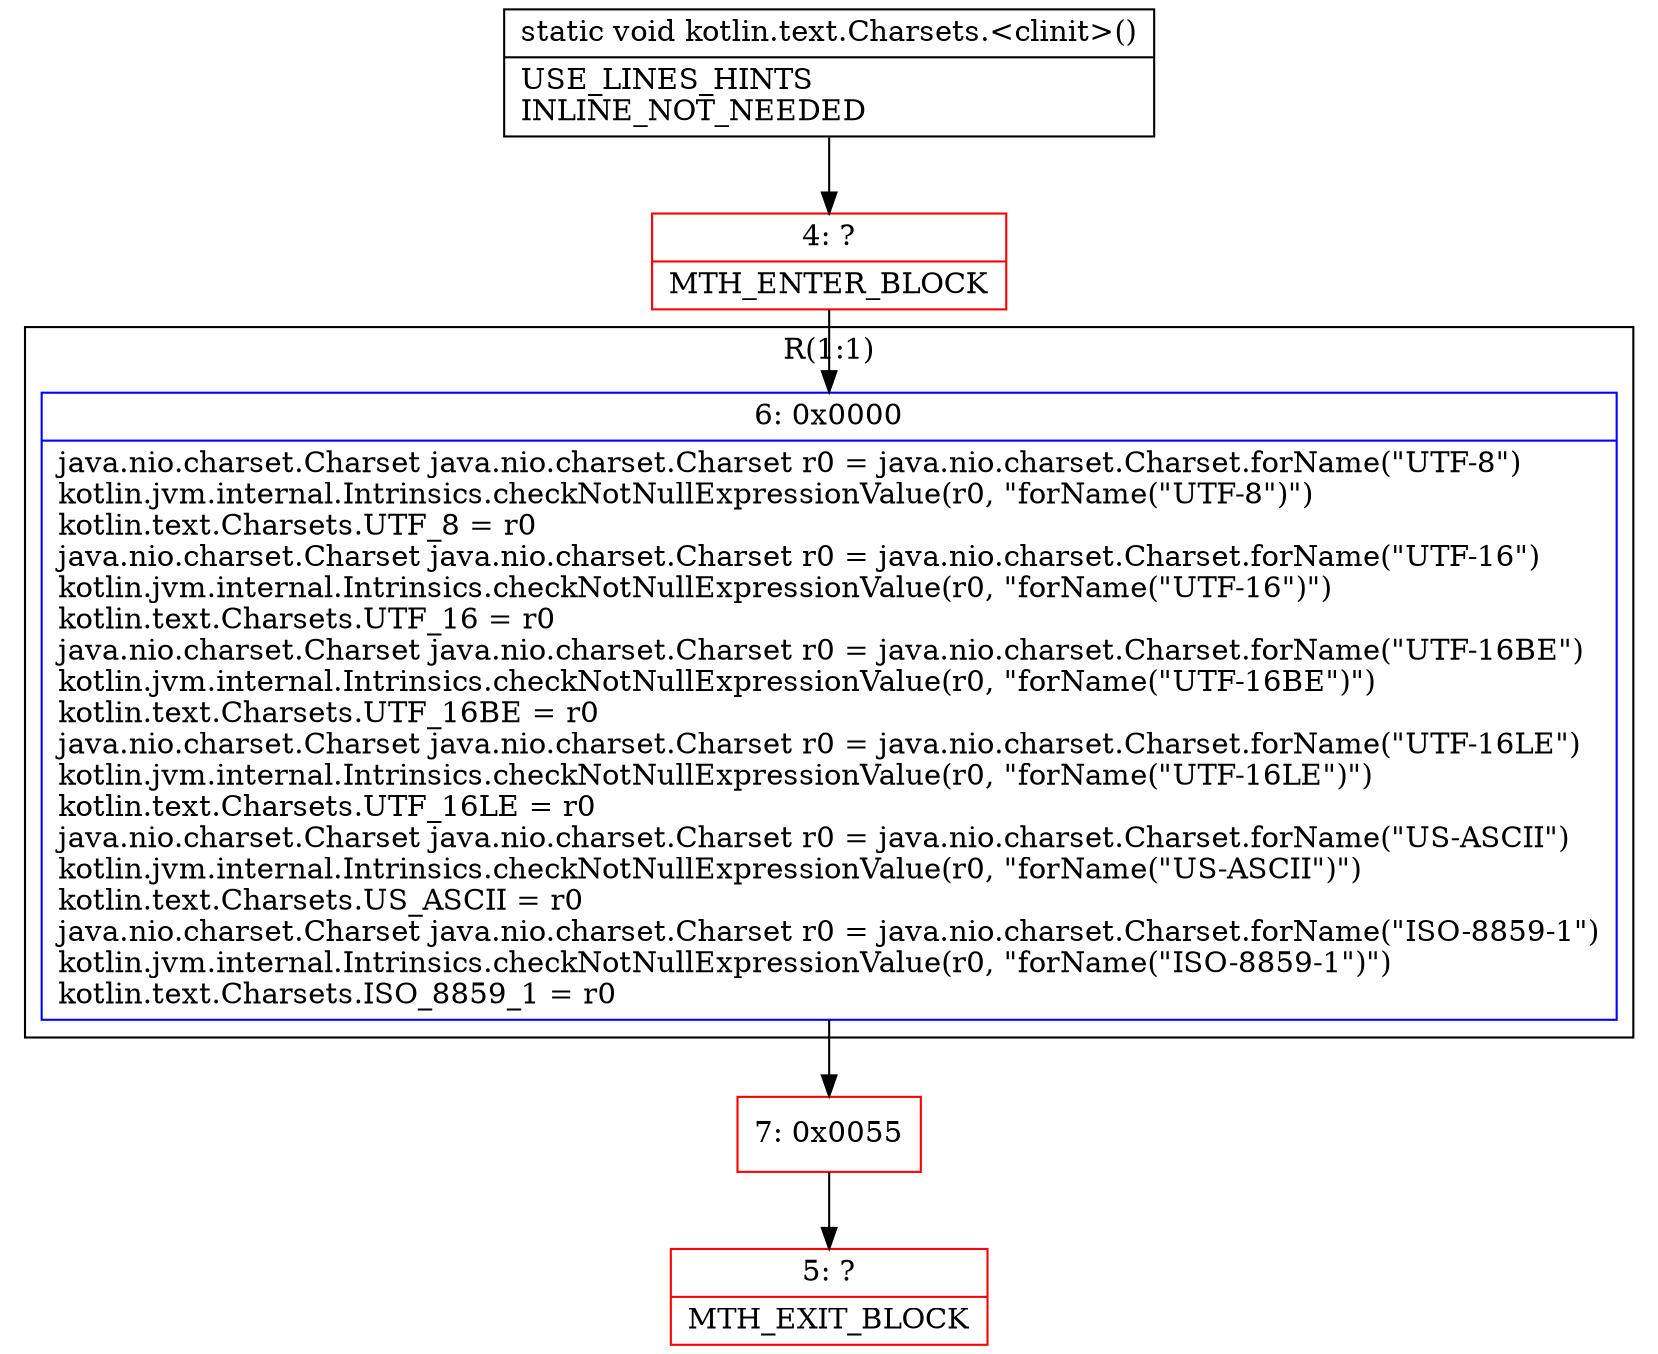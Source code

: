 digraph "CFG forkotlin.text.Charsets.\<clinit\>()V" {
subgraph cluster_Region_1719273705 {
label = "R(1:1)";
node [shape=record,color=blue];
Node_6 [shape=record,label="{6\:\ 0x0000|java.nio.charset.Charset java.nio.charset.Charset r0 = java.nio.charset.Charset.forName(\"UTF\-8\")\lkotlin.jvm.internal.Intrinsics.checkNotNullExpressionValue(r0, \"forName(\"UTF\-8\")\")\lkotlin.text.Charsets.UTF_8 = r0\ljava.nio.charset.Charset java.nio.charset.Charset r0 = java.nio.charset.Charset.forName(\"UTF\-16\")\lkotlin.jvm.internal.Intrinsics.checkNotNullExpressionValue(r0, \"forName(\"UTF\-16\")\")\lkotlin.text.Charsets.UTF_16 = r0\ljava.nio.charset.Charset java.nio.charset.Charset r0 = java.nio.charset.Charset.forName(\"UTF\-16BE\")\lkotlin.jvm.internal.Intrinsics.checkNotNullExpressionValue(r0, \"forName(\"UTF\-16BE\")\")\lkotlin.text.Charsets.UTF_16BE = r0\ljava.nio.charset.Charset java.nio.charset.Charset r0 = java.nio.charset.Charset.forName(\"UTF\-16LE\")\lkotlin.jvm.internal.Intrinsics.checkNotNullExpressionValue(r0, \"forName(\"UTF\-16LE\")\")\lkotlin.text.Charsets.UTF_16LE = r0\ljava.nio.charset.Charset java.nio.charset.Charset r0 = java.nio.charset.Charset.forName(\"US\-ASCII\")\lkotlin.jvm.internal.Intrinsics.checkNotNullExpressionValue(r0, \"forName(\"US\-ASCII\")\")\lkotlin.text.Charsets.US_ASCII = r0\ljava.nio.charset.Charset java.nio.charset.Charset r0 = java.nio.charset.Charset.forName(\"ISO\-8859\-1\")\lkotlin.jvm.internal.Intrinsics.checkNotNullExpressionValue(r0, \"forName(\"ISO\-8859\-1\")\")\lkotlin.text.Charsets.ISO_8859_1 = r0\l}"];
}
Node_4 [shape=record,color=red,label="{4\:\ ?|MTH_ENTER_BLOCK\l}"];
Node_7 [shape=record,color=red,label="{7\:\ 0x0055}"];
Node_5 [shape=record,color=red,label="{5\:\ ?|MTH_EXIT_BLOCK\l}"];
MethodNode[shape=record,label="{static void kotlin.text.Charsets.\<clinit\>()  | USE_LINES_HINTS\lINLINE_NOT_NEEDED\l}"];
MethodNode -> Node_4;Node_6 -> Node_7;
Node_4 -> Node_6;
Node_7 -> Node_5;
}

